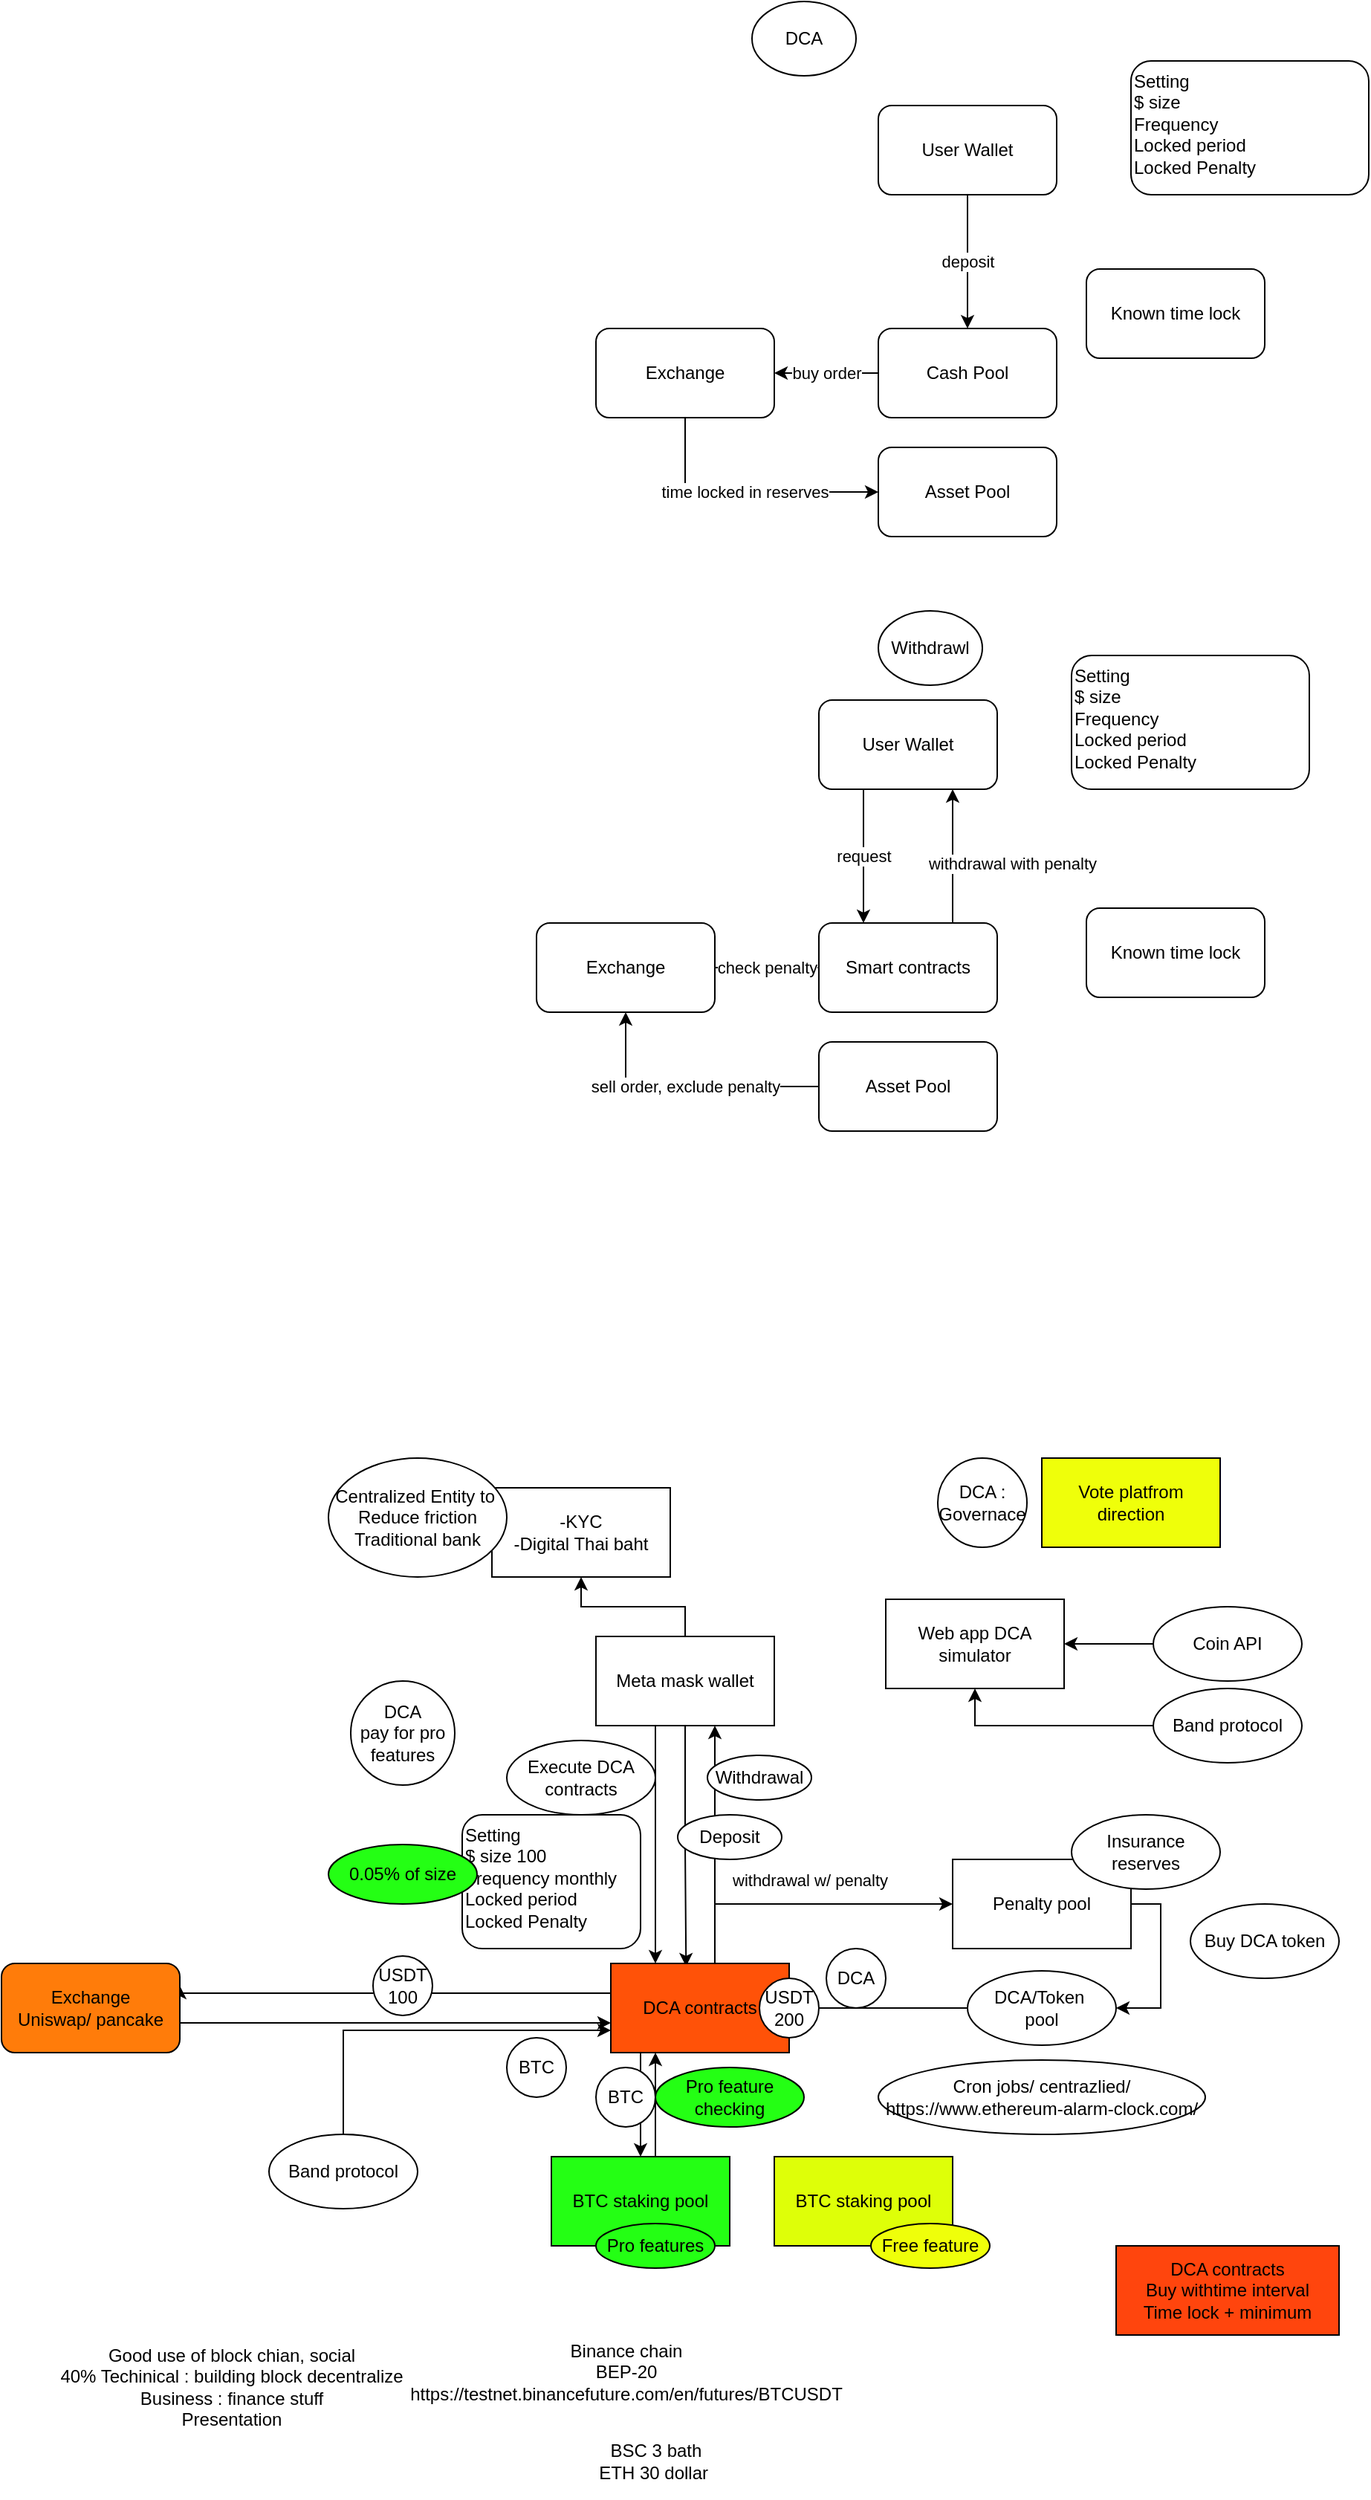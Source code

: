 <mxfile version="14.5.0" type="device"><diagram id="cc8e5Hdi7fIf-Pgihmgt" name="Page-1"><mxGraphModel dx="2316" dy="847" grid="1" gridSize="10" guides="1" tooltips="1" connect="1" arrows="1" fold="1" page="1" pageScale="1" pageWidth="850" pageHeight="1100" math="0" shadow="0"><root><mxCell id="0"/><mxCell id="1" parent="0"/><mxCell id="FaH5USZTdBwJXPp4ojxu-8" value="deposit" style="edgeStyle=orthogonalEdgeStyle;rounded=0;orthogonalLoop=1;jettySize=auto;html=1;entryX=0.5;entryY=0;entryDx=0;entryDy=0;" parent="1" source="FaH5USZTdBwJXPp4ojxu-1" target="FaH5USZTdBwJXPp4ojxu-2" edge="1"><mxGeometry relative="1" as="geometry"/></mxCell><mxCell id="FaH5USZTdBwJXPp4ojxu-1" value="User Wallet" style="rounded=1;whiteSpace=wrap;html=1;" parent="1" vertex="1"><mxGeometry x="440" y="210" width="120" height="60" as="geometry"/></mxCell><mxCell id="FaH5USZTdBwJXPp4ojxu-14" value="buy order" style="edgeStyle=orthogonalEdgeStyle;rounded=0;orthogonalLoop=1;jettySize=auto;html=1;entryX=1;entryY=0.5;entryDx=0;entryDy=0;" parent="1" source="FaH5USZTdBwJXPp4ojxu-2" target="FaH5USZTdBwJXPp4ojxu-12" edge="1"><mxGeometry relative="1" as="geometry"/></mxCell><mxCell id="FaH5USZTdBwJXPp4ojxu-2" value="Cash Pool" style="rounded=1;whiteSpace=wrap;html=1;" parent="1" vertex="1"><mxGeometry x="440" y="360" width="120" height="60" as="geometry"/></mxCell><mxCell id="FaH5USZTdBwJXPp4ojxu-3" value="DCA" style="ellipse;whiteSpace=wrap;html=1;" parent="1" vertex="1"><mxGeometry x="355" y="140" width="70" height="50" as="geometry"/></mxCell><mxCell id="FaH5USZTdBwJXPp4ojxu-5" value="Setting&lt;br&gt;$ size&lt;br&gt;Frequency&lt;br&gt;Locked period&lt;br&gt;Locked Penalty" style="rounded=1;whiteSpace=wrap;html=1;align=left;verticalAlign=top;" parent="1" vertex="1"><mxGeometry x="610" y="180" width="160" height="90" as="geometry"/></mxCell><mxCell id="FaH5USZTdBwJXPp4ojxu-6" value="Asset Pool" style="rounded=1;whiteSpace=wrap;html=1;" parent="1" vertex="1"><mxGeometry x="440" y="440" width="120" height="60" as="geometry"/></mxCell><mxCell id="FaH5USZTdBwJXPp4ojxu-15" value="time locked in reserves" style="edgeStyle=orthogonalEdgeStyle;rounded=0;orthogonalLoop=1;jettySize=auto;html=1;entryX=0;entryY=0.5;entryDx=0;entryDy=0;" parent="1" source="FaH5USZTdBwJXPp4ojxu-12" target="FaH5USZTdBwJXPp4ojxu-6" edge="1"><mxGeometry relative="1" as="geometry"><Array as="points"><mxPoint x="310" y="470"/></Array></mxGeometry></mxCell><mxCell id="FaH5USZTdBwJXPp4ojxu-12" value="Exchange" style="rounded=1;whiteSpace=wrap;html=1;" parent="1" vertex="1"><mxGeometry x="250" y="360" width="120" height="60" as="geometry"/></mxCell><mxCell id="FaH5USZTdBwJXPp4ojxu-16" value="Known time lock" style="rounded=1;whiteSpace=wrap;html=1;" parent="1" vertex="1"><mxGeometry x="580" y="320" width="120" height="60" as="geometry"/></mxCell><mxCell id="FaH5USZTdBwJXPp4ojxu-18" value="request" style="edgeStyle=orthogonalEdgeStyle;rounded=0;orthogonalLoop=1;jettySize=auto;html=1;entryX=0.25;entryY=0;entryDx=0;entryDy=0;" parent="1" source="FaH5USZTdBwJXPp4ojxu-19" target="FaH5USZTdBwJXPp4ojxu-21" edge="1"><mxGeometry relative="1" as="geometry"><Array as="points"><mxPoint x="430" y="700"/><mxPoint x="430" y="700"/></Array></mxGeometry></mxCell><mxCell id="FaH5USZTdBwJXPp4ojxu-19" value="User Wallet" style="rounded=1;whiteSpace=wrap;html=1;" parent="1" vertex="1"><mxGeometry x="400" y="610" width="120" height="60" as="geometry"/></mxCell><mxCell id="FaH5USZTdBwJXPp4ojxu-31" value="withdrawal with penalty" style="edgeStyle=orthogonalEdgeStyle;rounded=0;orthogonalLoop=1;jettySize=auto;html=1;entryX=0.75;entryY=1;entryDx=0;entryDy=0;" parent="1" source="FaH5USZTdBwJXPp4ojxu-21" target="FaH5USZTdBwJXPp4ojxu-19" edge="1"><mxGeometry x="-0.111" y="-40" relative="1" as="geometry"><Array as="points"><mxPoint x="470" y="760"/><mxPoint x="470" y="760"/></Array><mxPoint as="offset"/></mxGeometry></mxCell><mxCell id="FaH5USZTdBwJXPp4ojxu-21" value="Smart contracts" style="rounded=1;whiteSpace=wrap;html=1;" parent="1" vertex="1"><mxGeometry x="400" y="760" width="120" height="60" as="geometry"/></mxCell><mxCell id="FaH5USZTdBwJXPp4ojxu-22" value="Withdrawl" style="ellipse;whiteSpace=wrap;html=1;" parent="1" vertex="1"><mxGeometry x="440" y="550" width="70" height="50" as="geometry"/></mxCell><mxCell id="FaH5USZTdBwJXPp4ojxu-23" value="Setting&lt;br&gt;$ size&lt;br&gt;Frequency&lt;br&gt;Locked period&lt;br&gt;Locked Penalty" style="rounded=1;whiteSpace=wrap;html=1;align=left;verticalAlign=top;" parent="1" vertex="1"><mxGeometry x="570" y="580" width="160" height="90" as="geometry"/></mxCell><mxCell id="FaH5USZTdBwJXPp4ojxu-29" value="sell order, exclude penalty" style="edgeStyle=orthogonalEdgeStyle;rounded=0;orthogonalLoop=1;jettySize=auto;html=1;entryX=0.5;entryY=1;entryDx=0;entryDy=0;" parent="1" source="FaH5USZTdBwJXPp4ojxu-24" target="FaH5USZTdBwJXPp4ojxu-26" edge="1"><mxGeometry relative="1" as="geometry"/></mxCell><mxCell id="FaH5USZTdBwJXPp4ojxu-24" value="Asset Pool" style="rounded=1;whiteSpace=wrap;html=1;" parent="1" vertex="1"><mxGeometry x="400" y="840" width="120" height="60" as="geometry"/></mxCell><mxCell id="FaH5USZTdBwJXPp4ojxu-30" value="check penalty" style="edgeStyle=orthogonalEdgeStyle;rounded=0;orthogonalLoop=1;jettySize=auto;html=1;entryX=0;entryY=0.5;entryDx=0;entryDy=0;" parent="1" source="FaH5USZTdBwJXPp4ojxu-26" target="FaH5USZTdBwJXPp4ojxu-21" edge="1"><mxGeometry relative="1" as="geometry"/></mxCell><mxCell id="FaH5USZTdBwJXPp4ojxu-26" value="Exchange" style="rounded=1;whiteSpace=wrap;html=1;" parent="1" vertex="1"><mxGeometry x="210" y="760" width="120" height="60" as="geometry"/></mxCell><mxCell id="FaH5USZTdBwJXPp4ojxu-27" value="Known time lock" style="rounded=1;whiteSpace=wrap;html=1;" parent="1" vertex="1"><mxGeometry x="580" y="750" width="120" height="60" as="geometry"/></mxCell><mxCell id="77GqbbfOoiiQkPfOqfh9-3" style="edgeStyle=orthogonalEdgeStyle;rounded=0;orthogonalLoop=1;jettySize=auto;html=1;entryX=0.25;entryY=0;entryDx=0;entryDy=0;" edge="1" parent="1" source="77GqbbfOoiiQkPfOqfh9-1" target="77GqbbfOoiiQkPfOqfh9-2"><mxGeometry relative="1" as="geometry"><Array as="points"><mxPoint x="290" y="1370"/><mxPoint x="290" y="1370"/></Array></mxGeometry></mxCell><mxCell id="77GqbbfOoiiQkPfOqfh9-56" style="edgeStyle=orthogonalEdgeStyle;rounded=0;orthogonalLoop=1;jettySize=auto;html=1;entryX=0.422;entryY=0.033;entryDx=0;entryDy=0;entryPerimeter=0;" edge="1" parent="1" source="77GqbbfOoiiQkPfOqfh9-1" target="77GqbbfOoiiQkPfOqfh9-2"><mxGeometry relative="1" as="geometry"/></mxCell><mxCell id="77GqbbfOoiiQkPfOqfh9-63" style="edgeStyle=orthogonalEdgeStyle;rounded=0;orthogonalLoop=1;jettySize=auto;html=1;entryX=0.5;entryY=1;entryDx=0;entryDy=0;" edge="1" parent="1" source="77GqbbfOoiiQkPfOqfh9-1" target="77GqbbfOoiiQkPfOqfh9-7"><mxGeometry relative="1" as="geometry"/></mxCell><mxCell id="77GqbbfOoiiQkPfOqfh9-1" value="Meta mask wallet" style="rounded=0;whiteSpace=wrap;html=1;fillColor=#FFFFFF;" vertex="1" parent="1"><mxGeometry x="250" y="1240" width="120" height="60" as="geometry"/></mxCell><mxCell id="77GqbbfOoiiQkPfOqfh9-9" style="edgeStyle=orthogonalEdgeStyle;rounded=0;orthogonalLoop=1;jettySize=auto;html=1;entryX=1;entryY=0.25;entryDx=0;entryDy=0;" edge="1" parent="1" source="77GqbbfOoiiQkPfOqfh9-2" target="77GqbbfOoiiQkPfOqfh9-8"><mxGeometry relative="1" as="geometry"><mxPoint x="140" y="1480" as="targetPoint"/><Array as="points"><mxPoint x="210" y="1480"/><mxPoint x="210" y="1480"/></Array></mxGeometry></mxCell><mxCell id="77GqbbfOoiiQkPfOqfh9-12" style="edgeStyle=orthogonalEdgeStyle;rounded=0;orthogonalLoop=1;jettySize=auto;html=1;" edge="1" parent="1" source="77GqbbfOoiiQkPfOqfh9-2" target="77GqbbfOoiiQkPfOqfh9-1"><mxGeometry relative="1" as="geometry"><Array as="points"><mxPoint x="330" y="1400"/><mxPoint x="330" y="1400"/></Array></mxGeometry></mxCell><mxCell id="77GqbbfOoiiQkPfOqfh9-13" style="edgeStyle=orthogonalEdgeStyle;rounded=0;orthogonalLoop=1;jettySize=auto;html=1;entryX=0;entryY=0.5;entryDx=0;entryDy=0;" edge="1" parent="1" source="77GqbbfOoiiQkPfOqfh9-2" target="77GqbbfOoiiQkPfOqfh9-11"><mxGeometry relative="1" as="geometry"><Array as="points"><mxPoint x="330" y="1420"/></Array></mxGeometry></mxCell><mxCell id="77GqbbfOoiiQkPfOqfh9-15" style="edgeStyle=orthogonalEdgeStyle;rounded=0;orthogonalLoop=1;jettySize=auto;html=1;entryX=0.5;entryY=0;entryDx=0;entryDy=0;" edge="1" parent="1" source="77GqbbfOoiiQkPfOqfh9-2" target="77GqbbfOoiiQkPfOqfh9-14"><mxGeometry relative="1" as="geometry"><Array as="points"><mxPoint x="280" y="1540"/><mxPoint x="280" y="1540"/></Array></mxGeometry></mxCell><mxCell id="77GqbbfOoiiQkPfOqfh9-2" value="DCA contracts" style="rounded=0;whiteSpace=wrap;html=1;fillColor=#FF5208;" vertex="1" parent="1"><mxGeometry x="260" y="1460" width="120" height="60" as="geometry"/></mxCell><mxCell id="77GqbbfOoiiQkPfOqfh9-5" value="Execute DCA contracts" style="ellipse;whiteSpace=wrap;html=1;" vertex="1" parent="1"><mxGeometry x="190" y="1310" width="100" height="50" as="geometry"/></mxCell><mxCell id="77GqbbfOoiiQkPfOqfh9-7" value="-KYC&lt;br&gt;-Digital Thai baht" style="rounded=0;whiteSpace=wrap;html=1;" vertex="1" parent="1"><mxGeometry x="180" y="1140" width="120" height="60" as="geometry"/></mxCell><mxCell id="77GqbbfOoiiQkPfOqfh9-10" style="edgeStyle=orthogonalEdgeStyle;rounded=0;orthogonalLoop=1;jettySize=auto;html=1;" edge="1" parent="1" source="77GqbbfOoiiQkPfOqfh9-8" target="77GqbbfOoiiQkPfOqfh9-2"><mxGeometry relative="1" as="geometry"><Array as="points"><mxPoint x="200" y="1500"/><mxPoint x="200" y="1500"/></Array></mxGeometry></mxCell><mxCell id="77GqbbfOoiiQkPfOqfh9-8" value="Exchange&lt;br&gt;Uniswap/ pancake" style="rounded=1;whiteSpace=wrap;html=1;fillColor=#FF7C0A;" vertex="1" parent="1"><mxGeometry x="-150" y="1460" width="120" height="60" as="geometry"/></mxCell><mxCell id="77GqbbfOoiiQkPfOqfh9-36" style="edgeStyle=orthogonalEdgeStyle;rounded=0;orthogonalLoop=1;jettySize=auto;html=1;entryX=1;entryY=0.5;entryDx=0;entryDy=0;" edge="1" parent="1" source="77GqbbfOoiiQkPfOqfh9-11" target="77GqbbfOoiiQkPfOqfh9-18"><mxGeometry relative="1" as="geometry"><Array as="points"><mxPoint x="630" y="1420"/><mxPoint x="630" y="1490"/></Array></mxGeometry></mxCell><mxCell id="77GqbbfOoiiQkPfOqfh9-11" value="Penalty pool" style="rounded=0;whiteSpace=wrap;html=1;" vertex="1" parent="1"><mxGeometry x="490" y="1390" width="120" height="60" as="geometry"/></mxCell><mxCell id="77GqbbfOoiiQkPfOqfh9-40" style="edgeStyle=orthogonalEdgeStyle;rounded=0;orthogonalLoop=1;jettySize=auto;html=1;entryX=0.25;entryY=1;entryDx=0;entryDy=0;" edge="1" parent="1" source="77GqbbfOoiiQkPfOqfh9-14" target="77GqbbfOoiiQkPfOqfh9-2"><mxGeometry relative="1" as="geometry"><Array as="points"><mxPoint x="300" y="1600"/><mxPoint x="300" y="1600"/></Array></mxGeometry></mxCell><mxCell id="77GqbbfOoiiQkPfOqfh9-14" value="BTC staking pool" style="rounded=0;whiteSpace=wrap;html=1;fillColor=#24FF14;" vertex="1" parent="1"><mxGeometry x="220" y="1590" width="120" height="60" as="geometry"/></mxCell><mxCell id="77GqbbfOoiiQkPfOqfh9-17" value="&lt;span style=&quot;color: rgb(0 , 0 , 0) ; font-family: &amp;#34;helvetica&amp;#34; ; font-size: 11px ; font-style: normal ; font-weight: 400 ; letter-spacing: normal ; text-align: center ; text-indent: 0px ; text-transform: none ; word-spacing: 0px ; background-color: rgb(255 , 255 , 255) ; display: inline ; float: none&quot;&gt;withdrawal w/ penalty&lt;/span&gt;" style="text;whiteSpace=wrap;html=1;" vertex="1" parent="1"><mxGeometry x="340" y="1390" width="130" height="30" as="geometry"/></mxCell><mxCell id="77GqbbfOoiiQkPfOqfh9-19" style="edgeStyle=orthogonalEdgeStyle;rounded=0;orthogonalLoop=1;jettySize=auto;html=1;entryX=1;entryY=0.5;entryDx=0;entryDy=0;" edge="1" parent="1" source="77GqbbfOoiiQkPfOqfh9-18" target="77GqbbfOoiiQkPfOqfh9-2"><mxGeometry relative="1" as="geometry"/></mxCell><mxCell id="77GqbbfOoiiQkPfOqfh9-18" value="DCA/Token&amp;nbsp;&lt;br&gt;pool" style="ellipse;whiteSpace=wrap;html=1;" vertex="1" parent="1"><mxGeometry x="500" y="1465" width="100" height="50" as="geometry"/></mxCell><mxCell id="77GqbbfOoiiQkPfOqfh9-20" value="Web app DCA simulator" style="rounded=0;whiteSpace=wrap;html=1;" vertex="1" parent="1"><mxGeometry x="445" y="1215" width="120" height="60" as="geometry"/></mxCell><mxCell id="77GqbbfOoiiQkPfOqfh9-22" style="edgeStyle=orthogonalEdgeStyle;rounded=0;orthogonalLoop=1;jettySize=auto;html=1;entryX=0.5;entryY=1;entryDx=0;entryDy=0;" edge="1" parent="1" source="77GqbbfOoiiQkPfOqfh9-21" target="77GqbbfOoiiQkPfOqfh9-20"><mxGeometry relative="1" as="geometry"/></mxCell><mxCell id="77GqbbfOoiiQkPfOqfh9-21" value="Band protocol" style="ellipse;whiteSpace=wrap;html=1;" vertex="1" parent="1"><mxGeometry x="625" y="1275" width="100" height="50" as="geometry"/></mxCell><mxCell id="77GqbbfOoiiQkPfOqfh9-25" style="edgeStyle=orthogonalEdgeStyle;rounded=0;orthogonalLoop=1;jettySize=auto;html=1;entryX=1;entryY=0.5;entryDx=0;entryDy=0;" edge="1" parent="1" source="77GqbbfOoiiQkPfOqfh9-23" target="77GqbbfOoiiQkPfOqfh9-20"><mxGeometry relative="1" as="geometry"/></mxCell><mxCell id="77GqbbfOoiiQkPfOqfh9-23" value="Coin API" style="ellipse;whiteSpace=wrap;html=1;" vertex="1" parent="1"><mxGeometry x="625" y="1220" width="100" height="50" as="geometry"/></mxCell><mxCell id="77GqbbfOoiiQkPfOqfh9-26" value="Setting&lt;br&gt;$ size 100&lt;br&gt;Frequency monthly&lt;br&gt;Locked period&lt;br&gt;Locked Penalty" style="rounded=1;whiteSpace=wrap;html=1;align=left;verticalAlign=top;" vertex="1" parent="1"><mxGeometry x="160" y="1360" width="120" height="90" as="geometry"/></mxCell><mxCell id="77GqbbfOoiiQkPfOqfh9-27" value="USDT&lt;br&gt;200" style="ellipse;whiteSpace=wrap;html=1;aspect=fixed;" vertex="1" parent="1"><mxGeometry x="360" y="1470" width="40" height="40" as="geometry"/></mxCell><mxCell id="77GqbbfOoiiQkPfOqfh9-29" value="BTC" style="ellipse;whiteSpace=wrap;html=1;aspect=fixed;" vertex="1" parent="1"><mxGeometry x="190" y="1510" width="40" height="40" as="geometry"/></mxCell><mxCell id="77GqbbfOoiiQkPfOqfh9-30" value="USDT&lt;br&gt;100" style="ellipse;whiteSpace=wrap;html=1;aspect=fixed;" vertex="1" parent="1"><mxGeometry x="100" y="1455" width="40" height="40" as="geometry"/></mxCell><mxCell id="77GqbbfOoiiQkPfOqfh9-31" value="DCA" style="ellipse;whiteSpace=wrap;html=1;aspect=fixed;" vertex="1" parent="1"><mxGeometry x="405" y="1450" width="40" height="40" as="geometry"/></mxCell><mxCell id="77GqbbfOoiiQkPfOqfh9-33" value="BTC" style="ellipse;whiteSpace=wrap;html=1;aspect=fixed;" vertex="1" parent="1"><mxGeometry x="250" y="1530" width="40" height="40" as="geometry"/></mxCell><mxCell id="77GqbbfOoiiQkPfOqfh9-35" value="Withdrawal" style="ellipse;whiteSpace=wrap;html=1;" vertex="1" parent="1"><mxGeometry x="325" y="1320" width="70" height="30" as="geometry"/></mxCell><mxCell id="77GqbbfOoiiQkPfOqfh9-37" value="Buy DCA token" style="ellipse;whiteSpace=wrap;html=1;" vertex="1" parent="1"><mxGeometry x="650" y="1420" width="100" height="50" as="geometry"/></mxCell><mxCell id="77GqbbfOoiiQkPfOqfh9-38" value="Insurance reserves" style="ellipse;whiteSpace=wrap;html=1;" vertex="1" parent="1"><mxGeometry x="570" y="1360" width="100" height="50" as="geometry"/></mxCell><mxCell id="77GqbbfOoiiQkPfOqfh9-41" value="Pro features" style="ellipse;whiteSpace=wrap;html=1;fillColor=#24FF14;" vertex="1" parent="1"><mxGeometry x="250" y="1635" width="80" height="30" as="geometry"/></mxCell><mxCell id="77GqbbfOoiiQkPfOqfh9-44" value="BTC staking pool" style="rounded=0;whiteSpace=wrap;html=1;fillColor=#DEFF08;" vertex="1" parent="1"><mxGeometry x="370" y="1590" width="120" height="60" as="geometry"/></mxCell><mxCell id="77GqbbfOoiiQkPfOqfh9-45" value="Free feature" style="ellipse;whiteSpace=wrap;html=1;fillColor=#EFFF0A;" vertex="1" parent="1"><mxGeometry x="435" y="1635" width="80" height="30" as="geometry"/></mxCell><mxCell id="77GqbbfOoiiQkPfOqfh9-48" value="Pro feature checking" style="ellipse;whiteSpace=wrap;html=1;fillColor=#24FF14;" vertex="1" parent="1"><mxGeometry x="290" y="1530" width="100" height="40" as="geometry"/></mxCell><mxCell id="77GqbbfOoiiQkPfOqfh9-50" value="DCA : Governace" style="ellipse;whiteSpace=wrap;html=1;aspect=fixed;" vertex="1" parent="1"><mxGeometry x="480" y="1120" width="60" height="60" as="geometry"/></mxCell><mxCell id="77GqbbfOoiiQkPfOqfh9-51" value="Vote platfrom direction" style="rounded=0;whiteSpace=wrap;html=1;fillColor=#EFFF0A;" vertex="1" parent="1"><mxGeometry x="550" y="1120" width="120" height="60" as="geometry"/></mxCell><mxCell id="77GqbbfOoiiQkPfOqfh9-55" value="0.05% of size" style="ellipse;whiteSpace=wrap;html=1;fillColor=#24FF14;" vertex="1" parent="1"><mxGeometry x="70" y="1380" width="100" height="40" as="geometry"/></mxCell><mxCell id="77GqbbfOoiiQkPfOqfh9-57" value="Deposit" style="ellipse;whiteSpace=wrap;html=1;" vertex="1" parent="1"><mxGeometry x="305" y="1360" width="70" height="30" as="geometry"/></mxCell><mxCell id="77GqbbfOoiiQkPfOqfh9-58" value="DCA&lt;br&gt;pay for pro features" style="ellipse;whiteSpace=wrap;html=1;aspect=fixed;" vertex="1" parent="1"><mxGeometry x="85" y="1270" width="70" height="70" as="geometry"/></mxCell><mxCell id="77GqbbfOoiiQkPfOqfh9-59" value="Cron jobs/ centrazlied/&lt;br&gt;https://www.ethereum-alarm-clock.com/" style="ellipse;whiteSpace=wrap;html=1;" vertex="1" parent="1"><mxGeometry x="440" y="1525" width="220" height="50" as="geometry"/></mxCell><mxCell id="77GqbbfOoiiQkPfOqfh9-60" value="Band protocol" style="ellipse;whiteSpace=wrap;html=1;" vertex="1" parent="1"><mxGeometry x="30" y="1575" width="100" height="50" as="geometry"/></mxCell><mxCell id="77GqbbfOoiiQkPfOqfh9-61" style="edgeStyle=orthogonalEdgeStyle;rounded=0;orthogonalLoop=1;jettySize=auto;html=1;entryX=0;entryY=0.75;entryDx=0;entryDy=0;exitX=0.5;exitY=0;exitDx=0;exitDy=0;" edge="1" parent="1" source="77GqbbfOoiiQkPfOqfh9-60" target="77GqbbfOoiiQkPfOqfh9-2"><mxGeometry relative="1" as="geometry"><mxPoint x="170" y="1535" as="sourcePoint"/><mxPoint x="50" y="1510" as="targetPoint"/></mxGeometry></mxCell><mxCell id="77GqbbfOoiiQkPfOqfh9-62" value="DCA contracts&lt;br&gt;Buy withtime interval&lt;br&gt;Time lock + minimum" style="rounded=0;whiteSpace=wrap;html=1;fillColor=#FF450D;" vertex="1" parent="1"><mxGeometry x="600" y="1650" width="150" height="60" as="geometry"/></mxCell><mxCell id="77GqbbfOoiiQkPfOqfh9-6" value="Centralized Entity to&amp;nbsp;&lt;br&gt;Reduce friction&lt;br&gt;Traditional bank" style="ellipse;whiteSpace=wrap;html=1;" vertex="1" parent="1"><mxGeometry x="70" y="1120" width="120" height="80" as="geometry"/></mxCell><mxCell id="77GqbbfOoiiQkPfOqfh9-64" value="Good use of block chian, social&lt;br&gt;40% Techinical : building block decentralize&lt;br&gt;Business : finance stuff&lt;br&gt;Presentation" style="text;html=1;strokeColor=none;fillColor=none;align=center;verticalAlign=middle;whiteSpace=wrap;rounded=0;" vertex="1" parent="1"><mxGeometry x="-145" y="1710" width="300" height="70" as="geometry"/></mxCell><mxCell id="77GqbbfOoiiQkPfOqfh9-65" value="Binance chain&lt;br&gt;BEP-20&lt;br&gt;https://testnet.binancefuture.com/en/futures/BTCUSDT" style="text;html=1;strokeColor=none;fillColor=none;align=center;verticalAlign=middle;whiteSpace=wrap;rounded=0;" vertex="1" parent="1"><mxGeometry x="202.5" y="1710" width="135" height="50" as="geometry"/></mxCell><mxCell id="77GqbbfOoiiQkPfOqfh9-66" value="BSC 3 bath&lt;br&gt;ETH 30 dollar&amp;nbsp;" style="text;html=1;strokeColor=none;fillColor=none;align=center;verticalAlign=middle;whiteSpace=wrap;rounded=0;" vertex="1" parent="1"><mxGeometry x="222.5" y="1770" width="135" height="50" as="geometry"/></mxCell></root></mxGraphModel></diagram></mxfile>